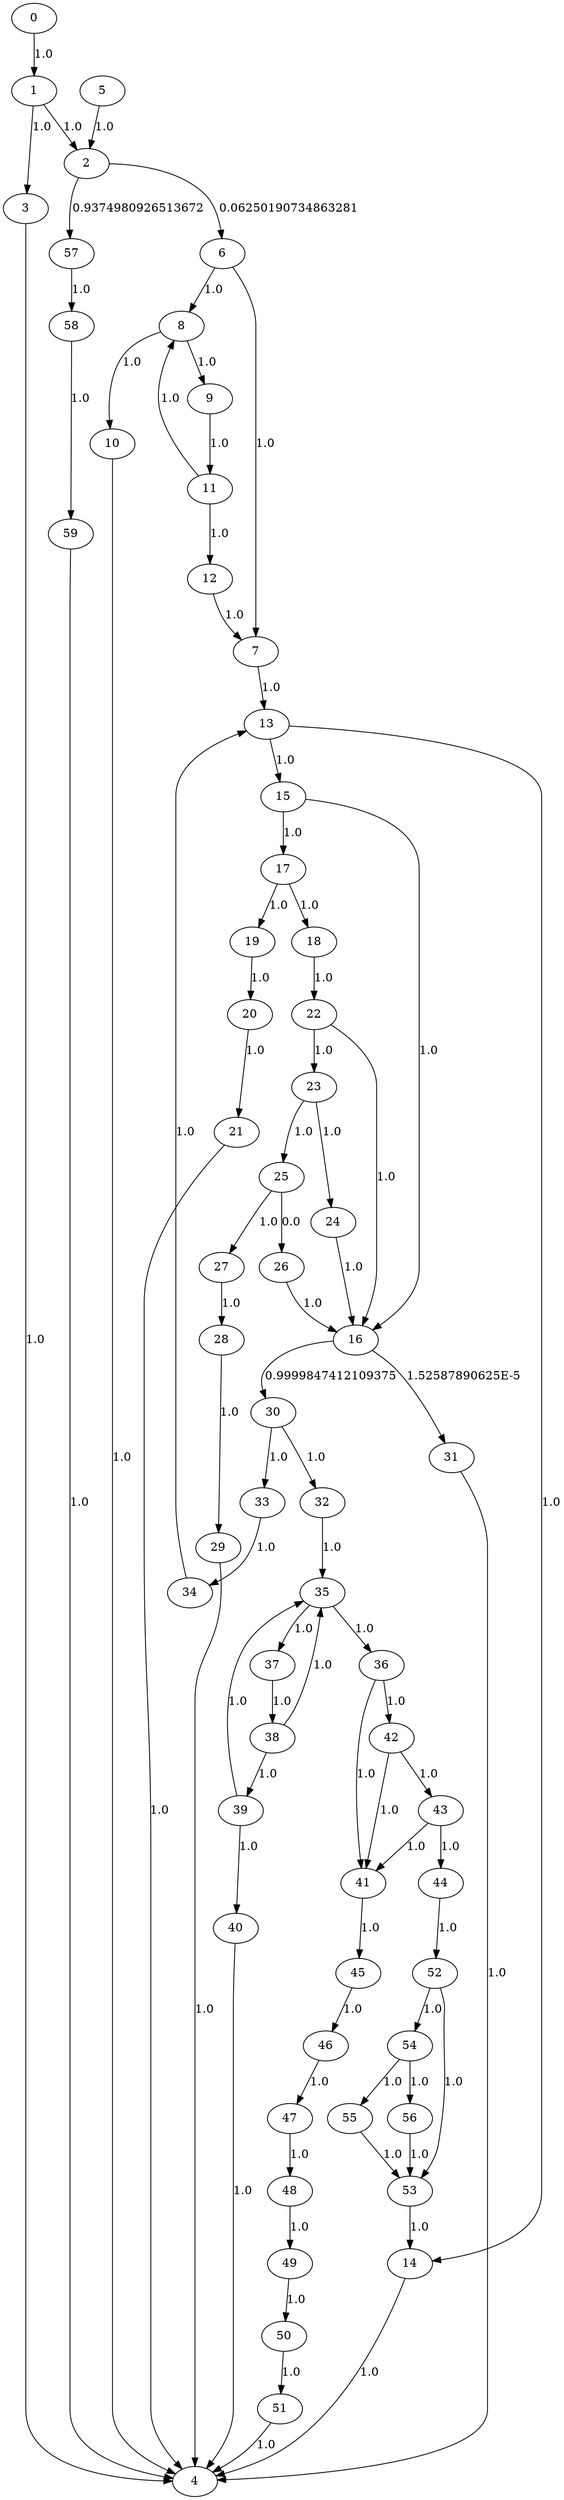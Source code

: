 digraph {
	0 -> 1[label= "1.0"];
	1 -> 2[label= "1.0"];
	1 -> 3[label= "1.0"];
	3 -> 4[label= "1.0"];
	5 -> 2[label= "1.0"];
	6 -> 7[label= "1.0"];
	6 -> 8[label= "1.0"];
	8 -> 9[label= "1.0"];
	8 -> 10[label= "1.0"];
	10 -> 4[label= "1.0"];
	9 -> 11[label= "1.0"];
	11 -> 8[label= "1.0"];
	11 -> 12[label= "1.0"];
	12 -> 7[label= "1.0"];
	7 -> 13[label= "1.0"];
	13 -> 14[label= "1.0"];
	13 -> 15[label= "1.0"];
	15 -> 16[label= "1.0"];
	15 -> 17[label= "1.0"];
	17 -> 18[label= "1.0"];
	17 -> 19[label= "1.0"];
	19 -> 20[label= "1.0"];
	20 -> 21[label= "1.0"];
	21 -> 4[label= "1.0"];
	18 -> 22[label= "1.0"];
	22 -> 16[label= "1.0"];
	22 -> 23[label= "1.0"];
	23 -> 24[label= "1.0"];
	23 -> 25[label= "1.0"];
	25 -> 26[label= "0.0"];
	25 -> 27[label= "1.0"];
	27 -> 28[label= "1.0"];
	28 -> 29[label= "1.0"];
	29 -> 4[label= "1.0"];
	26 -> 16[label= "1.0"];
	24 -> 16[label= "1.0"];
	16 -> 30[label= "0.9999847412109375"];
	16 -> 31[label= "1.52587890625E-5"];
	31 -> 4[label= "1.0"];
	30 -> 32[label= "1.0"];
	30 -> 33[label= "1.0"];
	33 -> 34[label= "1.0"];
	32 -> 35[label= "1.0"];
	35 -> 36[label= "1.0"];
	35 -> 37[label= "1.0"];
	37 -> 38[label= "1.0"];
	38 -> 35[label= "1.0"];
	38 -> 39[label= "1.0"];
	39 -> 35[label= "1.0"];
	39 -> 40[label= "1.0"];
	40 -> 4[label= "1.0"];
	36 -> 41[label= "1.0"];
	36 -> 42[label= "1.0"];
	42 -> 41[label= "1.0"];
	42 -> 43[label= "1.0"];
	43 -> 44[label= "1.0"];
	43 -> 41[label= "1.0"];
	41 -> 45[label= "1.0"];
	45 -> 46[label= "1.0"];
	46 -> 47[label= "1.0"];
	47 -> 48[label= "1.0"];
	48 -> 49[label= "1.0"];
	49 -> 50[label= "1.0"];
	50 -> 51[label= "1.0"];
	51 -> 4[label= "1.0"];
	44 -> 52[label= "1.0"];
	52 -> 53[label= "1.0"];
	52 -> 54[label= "1.0"];
	54 -> 55[label= "1.0"];
	54 -> 56[label= "1.0"];
	56 -> 53[label= "1.0"];
	55 -> 53[label= "1.0"];
	53 -> 14[label= "1.0"];
	14 -> 4[label= "1.0"];
	34 -> 13[label= "1.0"];
	57 -> 58[label= "1.0"];
	58 -> 59[label= "1.0"];
	59 -> 4[label= "1.0"];
	2 -> 57[label= "0.9374980926513672"];
	2 -> 6[label= "0.06250190734863281"];
}